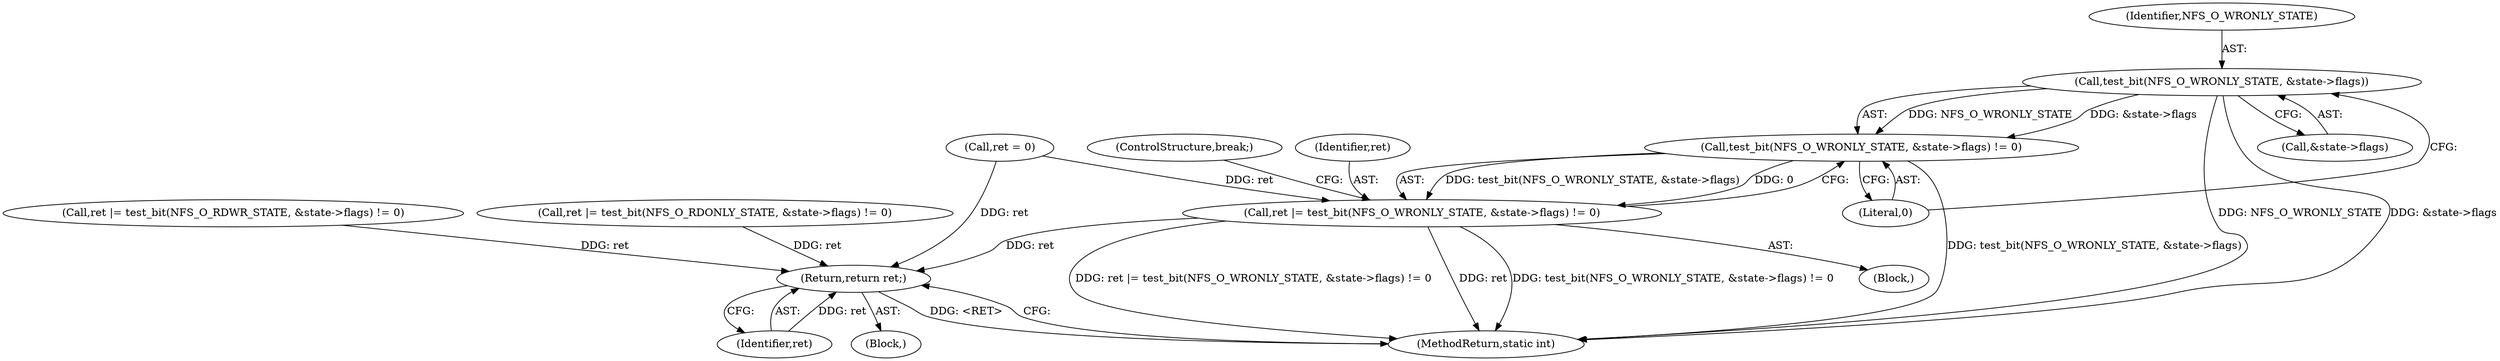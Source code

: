 digraph "0_linux_dc0b027dfadfcb8a5504f7d8052754bf8d501ab9_3@pointer" {
"1000133" [label="(Call,test_bit(NFS_O_WRONLY_STATE, &state->flags))"];
"1000132" [label="(Call,test_bit(NFS_O_WRONLY_STATE, &state->flags) != 0)"];
"1000130" [label="(Call,ret |= test_bit(NFS_O_WRONLY_STATE, &state->flags) != 0)"];
"1000152" [label="(Return,return ret;)"];
"1000133" [label="(Call,test_bit(NFS_O_WRONLY_STATE, &state->flags))"];
"1000139" [label="(Literal,0)"];
"1000140" [label="(ControlStructure,break;)"];
"1000154" [label="(MethodReturn,static int)"];
"1000131" [label="(Identifier,ret)"];
"1000134" [label="(Identifier,NFS_O_WRONLY_STATE)"];
"1000153" [label="(Identifier,ret)"];
"1000142" [label="(Call,ret |= test_bit(NFS_O_RDWR_STATE, &state->flags) != 0)"];
"1000116" [label="(Block,)"];
"1000118" [label="(Call,ret |= test_bit(NFS_O_RDONLY_STATE, &state->flags) != 0)"];
"1000130" [label="(Call,ret |= test_bit(NFS_O_WRONLY_STATE, &state->flags) != 0)"];
"1000103" [label="(Block,)"];
"1000105" [label="(Call,ret = 0)"];
"1000132" [label="(Call,test_bit(NFS_O_WRONLY_STATE, &state->flags) != 0)"];
"1000135" [label="(Call,&state->flags)"];
"1000152" [label="(Return,return ret;)"];
"1000133" -> "1000132"  [label="AST: "];
"1000133" -> "1000135"  [label="CFG: "];
"1000134" -> "1000133"  [label="AST: "];
"1000135" -> "1000133"  [label="AST: "];
"1000139" -> "1000133"  [label="CFG: "];
"1000133" -> "1000154"  [label="DDG: NFS_O_WRONLY_STATE"];
"1000133" -> "1000154"  [label="DDG: &state->flags"];
"1000133" -> "1000132"  [label="DDG: NFS_O_WRONLY_STATE"];
"1000133" -> "1000132"  [label="DDG: &state->flags"];
"1000132" -> "1000130"  [label="AST: "];
"1000132" -> "1000139"  [label="CFG: "];
"1000139" -> "1000132"  [label="AST: "];
"1000130" -> "1000132"  [label="CFG: "];
"1000132" -> "1000154"  [label="DDG: test_bit(NFS_O_WRONLY_STATE, &state->flags)"];
"1000132" -> "1000130"  [label="DDG: test_bit(NFS_O_WRONLY_STATE, &state->flags)"];
"1000132" -> "1000130"  [label="DDG: 0"];
"1000130" -> "1000116"  [label="AST: "];
"1000131" -> "1000130"  [label="AST: "];
"1000140" -> "1000130"  [label="CFG: "];
"1000130" -> "1000154"  [label="DDG: ret |= test_bit(NFS_O_WRONLY_STATE, &state->flags) != 0"];
"1000130" -> "1000154"  [label="DDG: ret"];
"1000130" -> "1000154"  [label="DDG: test_bit(NFS_O_WRONLY_STATE, &state->flags) != 0"];
"1000105" -> "1000130"  [label="DDG: ret"];
"1000130" -> "1000152"  [label="DDG: ret"];
"1000152" -> "1000103"  [label="AST: "];
"1000152" -> "1000153"  [label="CFG: "];
"1000153" -> "1000152"  [label="AST: "];
"1000154" -> "1000152"  [label="CFG: "];
"1000152" -> "1000154"  [label="DDG: <RET>"];
"1000153" -> "1000152"  [label="DDG: ret"];
"1000142" -> "1000152"  [label="DDG: ret"];
"1000118" -> "1000152"  [label="DDG: ret"];
"1000105" -> "1000152"  [label="DDG: ret"];
}
